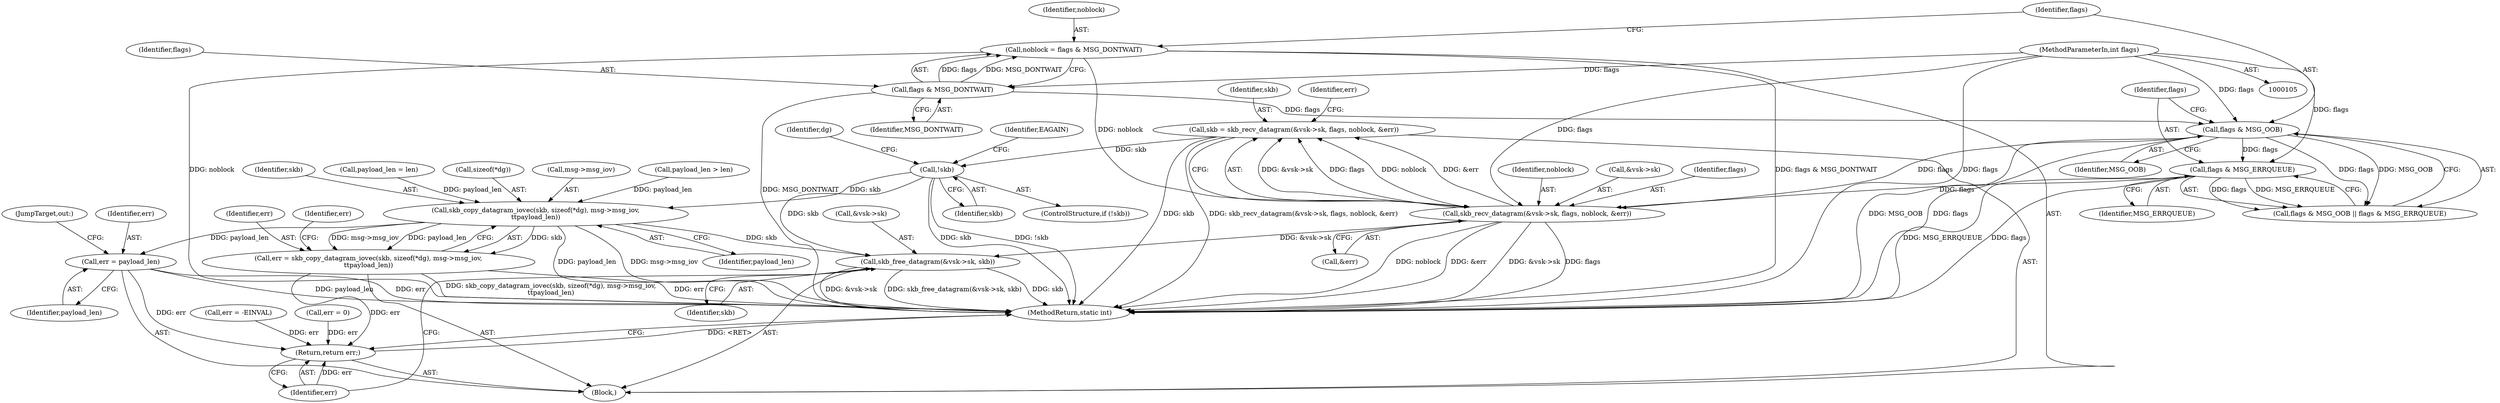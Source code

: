 digraph "0_linux_f3d3342602f8bcbf37d7c46641cb9bca7618eb1c_38@API" {
"1000136" [label="(Call,skb = skb_recv_datagram(&vsk->sk, flags, noblock, &err))"];
"1000138" [label="(Call,skb_recv_datagram(&vsk->sk, flags, noblock, &err))"];
"1000124" [label="(Call,flags & MSG_OOB)"];
"1000119" [label="(Call,flags & MSG_DONTWAIT)"];
"1000110" [label="(MethodParameterIn,int flags)"];
"1000127" [label="(Call,flags & MSG_ERRQUEUE)"];
"1000117" [label="(Call,noblock = flags & MSG_DONTWAIT)"];
"1000152" [label="(Call,!skb)"];
"1000204" [label="(Call,skb_copy_datagram_iovec(skb, sizeof(*dg), msg->msg_iov,\n\t\tpayload_len))"];
"1000202" [label="(Call,err = skb_copy_datagram_iovec(skb, sizeof(*dg), msg->msg_iov,\n\t\tpayload_len))"];
"1000258" [label="(Return,return err;)"];
"1000248" [label="(Call,err = payload_len)"];
"1000252" [label="(Call,skb_free_datagram(&vsk->sk, skb))"];
"1000128" [label="(Identifier,flags)"];
"1000250" [label="(Identifier,payload_len)"];
"1000260" [label="(MethodReturn,static int)"];
"1000139" [label="(Call,&vsk->sk)"];
"1000126" [label="(Identifier,MSG_OOB)"];
"1000127" [label="(Call,flags & MSG_ERRQUEUE)"];
"1000136" [label="(Call,skb = skb_recv_datagram(&vsk->sk, flags, noblock, &err))"];
"1000138" [label="(Call,skb_recv_datagram(&vsk->sk, flags, noblock, &err))"];
"1000110" [label="(MethodParameterIn,int flags)"];
"1000203" [label="(Identifier,err)"];
"1000118" [label="(Identifier,noblock)"];
"1000111" [label="(Block,)"];
"1000145" [label="(Call,&err)"];
"1000137" [label="(Identifier,skb)"];
"1000156" [label="(Identifier,EAGAIN)"];
"1000121" [label="(Identifier,MSG_DONTWAIT)"];
"1000202" [label="(Call,err = skb_copy_datagram_iovec(skb, sizeof(*dg), msg->msg_iov,\n\t\tpayload_len))"];
"1000119" [label="(Call,flags & MSG_DONTWAIT)"];
"1000123" [label="(Call,flags & MSG_OOB || flags & MSG_ERRQUEUE)"];
"1000184" [label="(Call,err = -EINVAL)"];
"1000206" [label="(Call,sizeof(*dg))"];
"1000209" [label="(Call,msg->msg_iov)"];
"1000120" [label="(Identifier,flags)"];
"1000259" [label="(Identifier,err)"];
"1000190" [label="(Call,payload_len > len)"];
"1000257" [label="(Identifier,skb)"];
"1000258" [label="(Return,return err;)"];
"1000251" [label="(JumpTarget,out:)"];
"1000148" [label="(Identifier,err)"];
"1000117" [label="(Call,noblock = flags & MSG_DONTWAIT)"];
"1000129" [label="(Identifier,MSG_ERRQUEUE)"];
"1000212" [label="(Identifier,payload_len)"];
"1000152" [label="(Call,!skb)"];
"1000153" [label="(Identifier,skb)"];
"1000253" [label="(Call,&vsk->sk)"];
"1000248" [label="(Call,err = payload_len)"];
"1000214" [label="(Identifier,err)"];
"1000151" [label="(ControlStructure,if (!skb))"];
"1000205" [label="(Identifier,skb)"];
"1000158" [label="(Identifier,dg)"];
"1000143" [label="(Identifier,flags)"];
"1000249" [label="(Identifier,err)"];
"1000124" [label="(Call,flags & MSG_OOB)"];
"1000125" [label="(Identifier,flags)"];
"1000133" [label="(Call,err = 0)"];
"1000204" [label="(Call,skb_copy_datagram_iovec(skb, sizeof(*dg), msg->msg_iov,\n\t\tpayload_len))"];
"1000252" [label="(Call,skb_free_datagram(&vsk->sk, skb))"];
"1000194" [label="(Call,payload_len = len)"];
"1000144" [label="(Identifier,noblock)"];
"1000136" -> "1000111"  [label="AST: "];
"1000136" -> "1000138"  [label="CFG: "];
"1000137" -> "1000136"  [label="AST: "];
"1000138" -> "1000136"  [label="AST: "];
"1000148" -> "1000136"  [label="CFG: "];
"1000136" -> "1000260"  [label="DDG: skb_recv_datagram(&vsk->sk, flags, noblock, &err)"];
"1000136" -> "1000260"  [label="DDG: skb"];
"1000138" -> "1000136"  [label="DDG: &vsk->sk"];
"1000138" -> "1000136"  [label="DDG: flags"];
"1000138" -> "1000136"  [label="DDG: noblock"];
"1000138" -> "1000136"  [label="DDG: &err"];
"1000136" -> "1000152"  [label="DDG: skb"];
"1000138" -> "1000145"  [label="CFG: "];
"1000139" -> "1000138"  [label="AST: "];
"1000143" -> "1000138"  [label="AST: "];
"1000144" -> "1000138"  [label="AST: "];
"1000145" -> "1000138"  [label="AST: "];
"1000138" -> "1000260"  [label="DDG: &vsk->sk"];
"1000138" -> "1000260"  [label="DDG: noblock"];
"1000138" -> "1000260"  [label="DDG: &err"];
"1000138" -> "1000260"  [label="DDG: flags"];
"1000124" -> "1000138"  [label="DDG: flags"];
"1000127" -> "1000138"  [label="DDG: flags"];
"1000110" -> "1000138"  [label="DDG: flags"];
"1000117" -> "1000138"  [label="DDG: noblock"];
"1000138" -> "1000252"  [label="DDG: &vsk->sk"];
"1000124" -> "1000123"  [label="AST: "];
"1000124" -> "1000126"  [label="CFG: "];
"1000125" -> "1000124"  [label="AST: "];
"1000126" -> "1000124"  [label="AST: "];
"1000128" -> "1000124"  [label="CFG: "];
"1000123" -> "1000124"  [label="CFG: "];
"1000124" -> "1000260"  [label="DDG: MSG_OOB"];
"1000124" -> "1000260"  [label="DDG: flags"];
"1000124" -> "1000123"  [label="DDG: flags"];
"1000124" -> "1000123"  [label="DDG: MSG_OOB"];
"1000119" -> "1000124"  [label="DDG: flags"];
"1000110" -> "1000124"  [label="DDG: flags"];
"1000124" -> "1000127"  [label="DDG: flags"];
"1000119" -> "1000117"  [label="AST: "];
"1000119" -> "1000121"  [label="CFG: "];
"1000120" -> "1000119"  [label="AST: "];
"1000121" -> "1000119"  [label="AST: "];
"1000117" -> "1000119"  [label="CFG: "];
"1000119" -> "1000260"  [label="DDG: MSG_DONTWAIT"];
"1000119" -> "1000117"  [label="DDG: flags"];
"1000119" -> "1000117"  [label="DDG: MSG_DONTWAIT"];
"1000110" -> "1000119"  [label="DDG: flags"];
"1000110" -> "1000105"  [label="AST: "];
"1000110" -> "1000260"  [label="DDG: flags"];
"1000110" -> "1000127"  [label="DDG: flags"];
"1000127" -> "1000123"  [label="AST: "];
"1000127" -> "1000129"  [label="CFG: "];
"1000128" -> "1000127"  [label="AST: "];
"1000129" -> "1000127"  [label="AST: "];
"1000123" -> "1000127"  [label="CFG: "];
"1000127" -> "1000260"  [label="DDG: MSG_ERRQUEUE"];
"1000127" -> "1000260"  [label="DDG: flags"];
"1000127" -> "1000123"  [label="DDG: flags"];
"1000127" -> "1000123"  [label="DDG: MSG_ERRQUEUE"];
"1000117" -> "1000111"  [label="AST: "];
"1000118" -> "1000117"  [label="AST: "];
"1000125" -> "1000117"  [label="CFG: "];
"1000117" -> "1000260"  [label="DDG: noblock"];
"1000117" -> "1000260"  [label="DDG: flags & MSG_DONTWAIT"];
"1000152" -> "1000151"  [label="AST: "];
"1000152" -> "1000153"  [label="CFG: "];
"1000153" -> "1000152"  [label="AST: "];
"1000156" -> "1000152"  [label="CFG: "];
"1000158" -> "1000152"  [label="CFG: "];
"1000152" -> "1000260"  [label="DDG: !skb"];
"1000152" -> "1000260"  [label="DDG: skb"];
"1000152" -> "1000204"  [label="DDG: skb"];
"1000152" -> "1000252"  [label="DDG: skb"];
"1000204" -> "1000202"  [label="AST: "];
"1000204" -> "1000212"  [label="CFG: "];
"1000205" -> "1000204"  [label="AST: "];
"1000206" -> "1000204"  [label="AST: "];
"1000209" -> "1000204"  [label="AST: "];
"1000212" -> "1000204"  [label="AST: "];
"1000202" -> "1000204"  [label="CFG: "];
"1000204" -> "1000260"  [label="DDG: payload_len"];
"1000204" -> "1000260"  [label="DDG: msg->msg_iov"];
"1000204" -> "1000202"  [label="DDG: skb"];
"1000204" -> "1000202"  [label="DDG: msg->msg_iov"];
"1000204" -> "1000202"  [label="DDG: payload_len"];
"1000194" -> "1000204"  [label="DDG: payload_len"];
"1000190" -> "1000204"  [label="DDG: payload_len"];
"1000204" -> "1000248"  [label="DDG: payload_len"];
"1000204" -> "1000252"  [label="DDG: skb"];
"1000202" -> "1000111"  [label="AST: "];
"1000203" -> "1000202"  [label="AST: "];
"1000214" -> "1000202"  [label="CFG: "];
"1000202" -> "1000260"  [label="DDG: err"];
"1000202" -> "1000260"  [label="DDG: skb_copy_datagram_iovec(skb, sizeof(*dg), msg->msg_iov,\n\t\tpayload_len)"];
"1000202" -> "1000258"  [label="DDG: err"];
"1000258" -> "1000111"  [label="AST: "];
"1000258" -> "1000259"  [label="CFG: "];
"1000259" -> "1000258"  [label="AST: "];
"1000260" -> "1000258"  [label="CFG: "];
"1000258" -> "1000260"  [label="DDG: <RET>"];
"1000259" -> "1000258"  [label="DDG: err"];
"1000184" -> "1000258"  [label="DDG: err"];
"1000133" -> "1000258"  [label="DDG: err"];
"1000248" -> "1000258"  [label="DDG: err"];
"1000248" -> "1000111"  [label="AST: "];
"1000248" -> "1000250"  [label="CFG: "];
"1000249" -> "1000248"  [label="AST: "];
"1000250" -> "1000248"  [label="AST: "];
"1000251" -> "1000248"  [label="CFG: "];
"1000248" -> "1000260"  [label="DDG: payload_len"];
"1000248" -> "1000260"  [label="DDG: err"];
"1000252" -> "1000111"  [label="AST: "];
"1000252" -> "1000257"  [label="CFG: "];
"1000253" -> "1000252"  [label="AST: "];
"1000257" -> "1000252"  [label="AST: "];
"1000259" -> "1000252"  [label="CFG: "];
"1000252" -> "1000260"  [label="DDG: &vsk->sk"];
"1000252" -> "1000260"  [label="DDG: skb_free_datagram(&vsk->sk, skb)"];
"1000252" -> "1000260"  [label="DDG: skb"];
}
